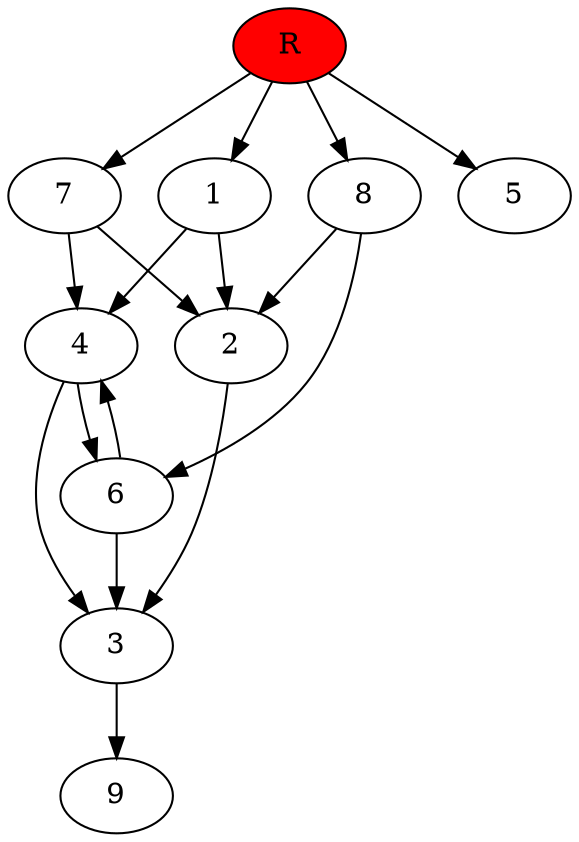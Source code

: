 digraph prb23844 {
	1
	2
	3
	4
	5
	6
	7
	8
	R [fillcolor="#ff0000" style=filled]
	1 -> 2
	1 -> 4
	2 -> 3
	3 -> 9
	4 -> 3
	4 -> 6
	6 -> 3
	6 -> 4
	7 -> 2
	7 -> 4
	8 -> 2
	8 -> 6
	R -> 1
	R -> 5
	R -> 7
	R -> 8
}
